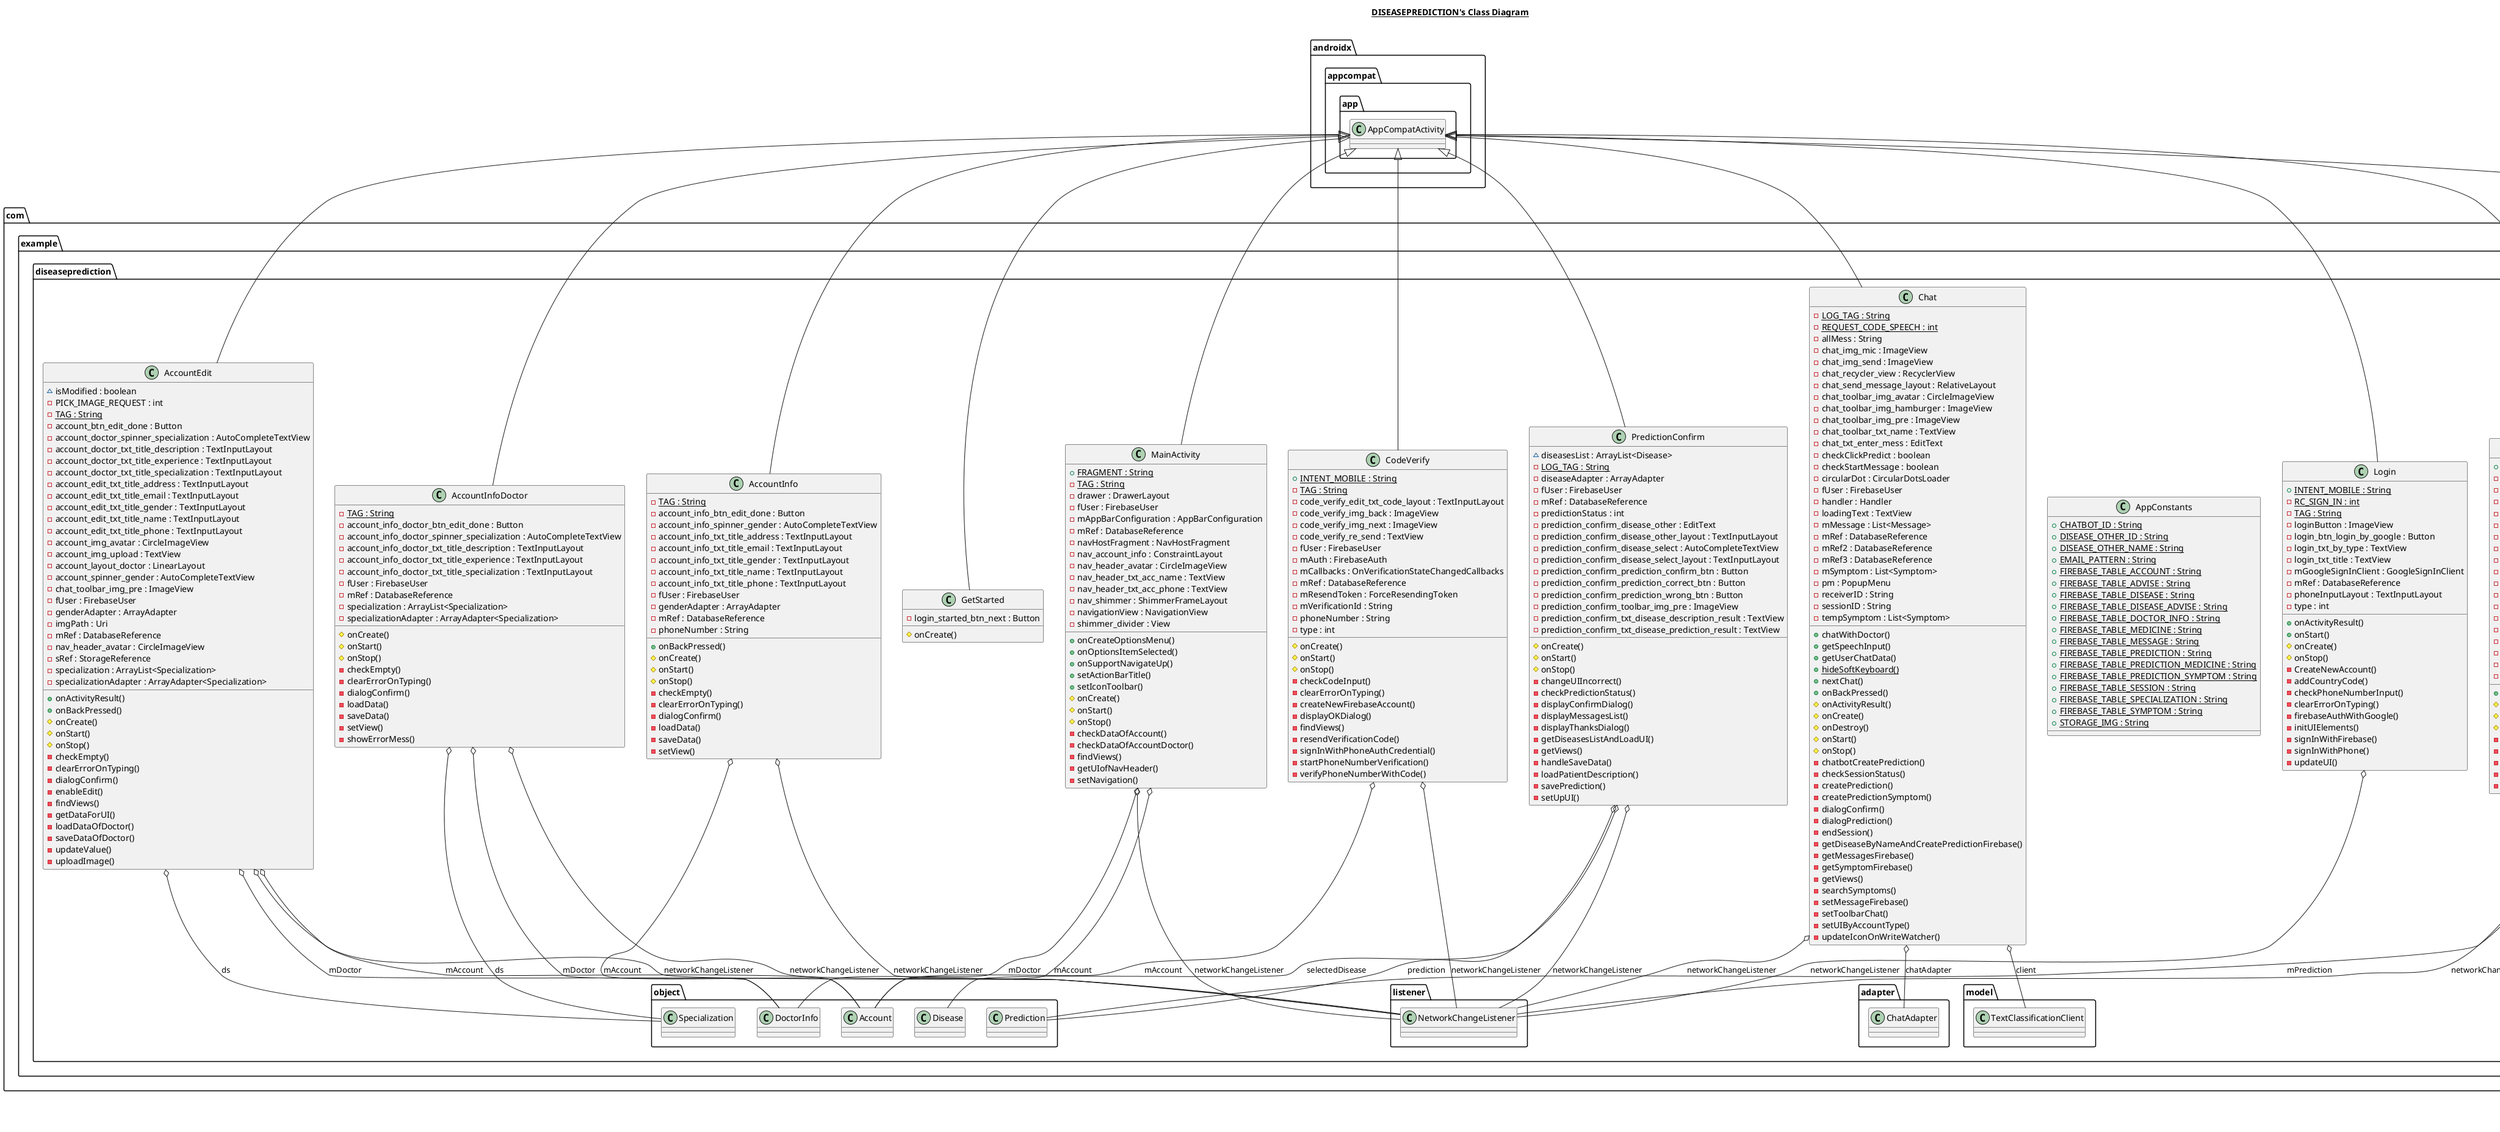 @startuml

title __DISEASEPREDICTION's Class Diagram__\n

  namespace com.example.diseaseprediction {
    class com.example.diseaseprediction.AccountEdit {
        ~ isModified : boolean
        - PICK_IMAGE_REQUEST : int
        {static} - TAG : String
        - account_btn_edit_done : Button
        - account_doctor_spinner_specialization : AutoCompleteTextView
        - account_doctor_txt_title_description : TextInputLayout
        - account_doctor_txt_title_experience : TextInputLayout
        - account_doctor_txt_title_specialization : TextInputLayout
        - account_edit_txt_title_address : TextInputLayout
        - account_edit_txt_title_email : TextInputLayout
        - account_edit_txt_title_gender : TextInputLayout
        - account_edit_txt_title_name : TextInputLayout
        - account_edit_txt_title_phone : TextInputLayout
        - account_img_avatar : CircleImageView
        - account_img_upload : TextView
        - account_layout_doctor : LinearLayout
        - account_spinner_gender : AutoCompleteTextView
        - chat_toolbar_img_pre : ImageView
        - fUser : FirebaseUser
        - genderAdapter : ArrayAdapter
        - imgPath : Uri
        - mRef : DatabaseReference
        - nav_header_avatar : CircleImageView
        - sRef : StorageReference
        - specialization : ArrayList<Specialization>
        - specializationAdapter : ArrayAdapter<Specialization>
        + onActivityResult()
        + onBackPressed()
        # onCreate()
        # onStart()
        # onStop()
        - checkEmpty()
        - clearErrorOnTyping()
        - dialogConfirm()
        - enableEdit()
        - findViews()
        - getDataForUI()
        - loadDataOfDoctor()
        - saveDataOfDoctor()
        - updateValue()
        - uploadImage()
    }
  }
  

  namespace com.example.diseaseprediction {
    class com.example.diseaseprediction.AccountInfo {
        {static} - TAG : String
        - account_info_btn_edit_done : Button
        - account_info_spinner_gender : AutoCompleteTextView
        - account_info_txt_title_address : TextInputLayout
        - account_info_txt_title_email : TextInputLayout
        - account_info_txt_title_gender : TextInputLayout
        - account_info_txt_title_name : TextInputLayout
        - account_info_txt_title_phone : TextInputLayout
        - fUser : FirebaseUser
        - genderAdapter : ArrayAdapter
        - mRef : DatabaseReference
        - phoneNumber : String
        + onBackPressed()
        # onCreate()
        # onStart()
        # onStop()
        - checkEmpty()
        - clearErrorOnTyping()
        - dialogConfirm()
        - loadData()
        - saveData()
        - setView()
    }
  }
  

  namespace com.example.diseaseprediction {
    class com.example.diseaseprediction.AccountInfoDoctor {
        {static} - TAG : String
        - account_info_doctor_btn_edit_done : Button
        - account_info_doctor_spinner_specialization : AutoCompleteTextView
        - account_info_doctor_txt_title_description : TextInputLayout
        - account_info_doctor_txt_title_experience : TextInputLayout
        - account_info_doctor_txt_title_specialization : TextInputLayout
        - fUser : FirebaseUser
        - mRef : DatabaseReference
        - specialization : ArrayList<Specialization>
        - specializationAdapter : ArrayAdapter<Specialization>
        # onCreate()
        # onStart()
        # onStop()
        - checkEmpty()
        - clearErrorOnTyping()
        - dialogConfirm()
        - loadData()
        - saveData()
        - setView()
        - showErrorMess()
    }
  }
  

  namespace com.example.diseaseprediction {
    class com.example.diseaseprediction.AppConstants {
        {static} + CHATBOT_ID : String
        {static} + DISEASE_OTHER_ID : String
        {static} + DISEASE_OTHER_NAME : String
        {static} + EMAIL_PATTERN : String
        {static} + FIREBASE_TABLE_ACCOUNT : String
        {static} + FIREBASE_TABLE_ADVISE : String
        {static} + FIREBASE_TABLE_DISEASE : String
        {static} + FIREBASE_TABLE_DISEASE_ADVISE : String
        {static} + FIREBASE_TABLE_DOCTOR_INFO : String
        {static} + FIREBASE_TABLE_MEDICINE : String
        {static} + FIREBASE_TABLE_MESSAGE : String
        {static} + FIREBASE_TABLE_PREDICTION : String
        {static} + FIREBASE_TABLE_PREDICTION_MEDICINE : String
        {static} + FIREBASE_TABLE_PREDICTION_SYMPTOM : String
        {static} + FIREBASE_TABLE_SESSION : String
        {static} + FIREBASE_TABLE_SPECIALIZATION : String
        {static} + FIREBASE_TABLE_SYMPTOM : String
        {static} + STORAGE_IMG : String
    }
  }
  

  namespace com.example.diseaseprediction {
    class com.example.diseaseprediction.Chat {
        {static} - LOG_TAG : String
        {static} - REQUEST_CODE_SPEECH : int
        - allMess : String
        - chat_img_mic : ImageView
        - chat_img_send : ImageView
        - chat_recycler_view : RecyclerView
        - chat_send_message_layout : RelativeLayout
        - chat_toolbar_img_avatar : CircleImageView
        - chat_toolbar_img_hamburger : ImageView
        - chat_toolbar_img_pre : ImageView
        - chat_toolbar_txt_name : TextView
        - chat_txt_enter_mess : EditText
        - checkClickPredict : boolean
        - checkStartMessage : boolean
        - circularDot : CircularDotsLoader
        - fUser : FirebaseUser
        - handler : Handler
        - loadingText : TextView
        - mMessage : List<Message>
        - mRef : DatabaseReference
        - mRef2 : DatabaseReference
        - mRef3 : DatabaseReference
        - mSymptom : List<Symptom>
        - pm : PopupMenu
        - receiverID : String
        - sessionID : String
        - tempSymptom : List<Symptom>
        + chatWithDoctor()
        + getSpeechInput()
        + getUserChatData()
        {static} + hideSoftKeyboard()
        + nextChat()
        + onBackPressed()
        # onActivityResult()
        # onCreate()
        # onDestroy()
        # onStart()
        # onStop()
        - chatbotCreatePrediction()
        - checkSessionStatus()
        - createPrediction()
        - createPredictionSymptom()
        - dialogConfirm()
        - dialogPrediction()
        - endSession()
        - getDiseaseByNameAndCreatePredictionFirebase()
        - getMessagesFirebase()
        - getSymptomFirebase()
        - getViews()
        - searchSymptoms()
        - setMessageFirebase()
        - setToolbarChat()
        - setUIByAccountType()
        - updateIconOnWriteWatcher()
    }
  }
  

  namespace com.example.diseaseprediction {
    class com.example.diseaseprediction.CodeVerify {
        {static} + INTENT_MOBILE : String
        {static} - TAG : String
        - code_verify_edit_txt_code_layout : TextInputLayout
        - code_verify_img_back : ImageView
        - code_verify_img_next : ImageView
        - code_verify_re_send : TextView
        - fUser : FirebaseUser
        - mAuth : FirebaseAuth
        - mCallbacks : OnVerificationStateChangedCallbacks
        - mRef : DatabaseReference
        - mResendToken : ForceResendingToken
        - mVerificationId : String
        - phoneNumber : String
        - type : int
        # onCreate()
        # onStart()
        # onStop()
        - checkCodeInput()
        - clearErrorOnTyping()
        - createNewFirebaseAccount()
        - displayOKDialog()
        - findViews()
        - resendVerificationCode()
        - signInWithPhoneAuthCredential()
        - startPhoneNumberVerification()
        - verifyPhoneNumberWithCode()
    }
  }
  

  namespace com.example.diseaseprediction {
    class com.example.diseaseprediction.GetStarted {
        - login_started_btn_next : Button
        # onCreate()
    }
  }
  

  namespace com.example.diseaseprediction {
    class com.example.diseaseprediction.Login {
        {static} + INTENT_MOBILE : String
        {static} - RC_SIGN_IN : int
        {static} - TAG : String
        - loginButton : ImageView
        - login_btn_login_by_google : Button
        - login_txt_by_type : TextView
        - login_txt_title : TextView
        - mGoogleSignInClient : GoogleSignInClient
        - mRef : DatabaseReference
        - phoneInputLayout : TextInputLayout
        - type : int
        + onActivityResult()
        + onStart()
        # onCreate()
        # onStop()
        - CreateNewAccount()
        - addCountryCode()
        - checkPhoneNumberInput()
        - clearErrorOnTyping()
        - firebaseAuthWithGoogle()
        - initUIElements()
        - signInWithFirebase()
        - signInWithPhone()
        - updateUI()
    }
  }
  

  namespace com.example.diseaseprediction {
    class com.example.diseaseprediction.MainActivity {
        {static} + FRAGMENT : String
        {static} - TAG : String
        - drawer : DrawerLayout
        - fUser : FirebaseUser
        - mAppBarConfiguration : AppBarConfiguration
        - mRef : DatabaseReference
        - navHostFragment : NavHostFragment
        - nav_account_info : ConstraintLayout
        - nav_header_avatar : CircleImageView
        - nav_header_txt_acc_name : TextView
        - nav_header_txt_acc_phone : TextView
        - nav_shimmer : ShimmerFrameLayout
        - navigationView : NavigationView
        - shimmer_divider : View
        + onCreateOptionsMenu()
        + onOptionsItemSelected()
        + onSupportNavigateUp()
        + setActionBarTitle()
        + setIconToolbar()
        # onCreate()
        # onStart()
        # onStop()
        - checkDataOfAccount()
        - checkDataOfAccountDoctor()
        - findViews()
        - getUIofNavHeader()
        - setNavigation()
    }
  }
  

  namespace com.example.diseaseprediction {
    class com.example.diseaseprediction.PredictionConfirm {
        ~ diseasesList : ArrayList<Disease>
        {static} - LOG_TAG : String
        - diseaseAdapter : ArrayAdapter
        - fUser : FirebaseUser
        - mRef : DatabaseReference
        - predictionStatus : int
        - prediction_confirm_disease_other : EditText
        - prediction_confirm_disease_other_layout : TextInputLayout
        - prediction_confirm_disease_select : AutoCompleteTextView
        - prediction_confirm_disease_select_layout : TextInputLayout
        - prediction_confirm_prediction_confirm_btn : Button
        - prediction_confirm_prediction_correct_btn : Button
        - prediction_confirm_prediction_wrong_btn : Button
        - prediction_confirm_toolbar_img_pre : ImageView
        - prediction_confirm_txt_disease_description_result : TextView
        - prediction_confirm_txt_disease_prediction_result : TextView
        # onCreate()
        # onStart()
        # onStop()
        - changeUIIncorrect()
        - checkPredictionStatus()
        - displayConfirmDialog()
        - displayMessagesList()
        - displayThanksDialog()
        - getDiseasesListAndLoadUI()
        - getViews()
        - handleSaveData()
        - loadPatientDescription()
        - savePrediction()
        - setUpUI()
    }
  }
  

  namespace com.example.diseaseprediction {
    class com.example.diseaseprediction.PredictionResult {
        {static} + INTENT_EXTRA_PREDICTION : String
        {static} - TAG : String
        - adviseAdapter : ArrayAdapter<String>
        - fUser : FirebaseUser
        - intent : Intent
        - mRef : DatabaseReference
        - mRef2 : DatabaseReference
        - prediction_btn_back : Button
        - prediction_btn_contact_doctor : Button
        - prediction_img_status : ImageView
        - prediction_layout_contact_doctor : LinearLayout
        - prediction_listview_advice_result : TextView
        - prediction_toolbar_img_pre : ImageView
        - prediction_txt_contact_doctor_click : TextView
        - prediction_txt_disease_description_result : TextView
        - prediction_txt_disease_result : TextView
        - prediction_txt_disease_title : TextView
        - prediction_txt_status : TextView
        - sessionID : String
        {static} + setListViewHeightBasedOnChildren()
        # onCreate()
        # onStart()
        # onStop()
        - createSessionWithCDoctor()
        - findView()
        - getAdviseList()
        - getDataToUI()
        - updateDoctorSessionInPrediction()
    }
  }
  

  namespace com.example.diseaseprediction {
    class com.example.diseaseprediction.testActivity {
        ~ firebaseUser : FirebaseUser
        ~ myRef : DatabaseReference
        {static} - REQUEST_CODE_SPEECH : int
        # onCreate()
        ~ addDataSymptom()
    }
  }
  

  com.example.diseaseprediction.AccountEdit -up-|> androidx.appcompat.app.AppCompatActivity
  com.example.diseaseprediction.AccountEdit o-- com.example.diseaseprediction.object.Specialization : ds
  com.example.diseaseprediction.AccountEdit o-- com.example.diseaseprediction.object.Account : mAccount
  com.example.diseaseprediction.AccountEdit o-- com.example.diseaseprediction.object.DoctorInfo : mDoctor
  com.example.diseaseprediction.AccountEdit o-- com.example.diseaseprediction.listener.NetworkChangeListener : networkChangeListener
  com.example.diseaseprediction.AccountInfo -up-|> androidx.appcompat.app.AppCompatActivity
  com.example.diseaseprediction.AccountInfo o-- com.example.diseaseprediction.object.Account : mAccount
  com.example.diseaseprediction.AccountInfo o-- com.example.diseaseprediction.listener.NetworkChangeListener : networkChangeListener
  com.example.diseaseprediction.AccountInfoDoctor -up-|> androidx.appcompat.app.AppCompatActivity
  com.example.diseaseprediction.AccountInfoDoctor o-- com.example.diseaseprediction.object.Specialization : ds
  com.example.diseaseprediction.AccountInfoDoctor o-- com.example.diseaseprediction.object.DoctorInfo : mDoctor
  com.example.diseaseprediction.AccountInfoDoctor o-- com.example.diseaseprediction.listener.NetworkChangeListener : networkChangeListener
  com.example.diseaseprediction.Chat -up-|> androidx.appcompat.app.AppCompatActivity
  com.example.diseaseprediction.Chat o-- com.example.diseaseprediction.adapter.ChatAdapter : chatAdapter
  com.example.diseaseprediction.Chat o-- com.example.diseaseprediction.model.TextClassificationClient : client
  com.example.diseaseprediction.Chat o-- com.example.diseaseprediction.listener.NetworkChangeListener : networkChangeListener
  com.example.diseaseprediction.CodeVerify -up-|> androidx.appcompat.app.AppCompatActivity
  com.example.diseaseprediction.CodeVerify o-- com.example.diseaseprediction.object.Account : mAccount
  com.example.diseaseprediction.CodeVerify o-- com.example.diseaseprediction.listener.NetworkChangeListener : networkChangeListener
  com.example.diseaseprediction.GetStarted -up-|> androidx.appcompat.app.AppCompatActivity
  com.example.diseaseprediction.Login -up-|> androidx.appcompat.app.AppCompatActivity
  com.example.diseaseprediction.Login o-- com.example.diseaseprediction.listener.NetworkChangeListener : networkChangeListener
  com.example.diseaseprediction.MainActivity -up-|> androidx.appcompat.app.AppCompatActivity
  com.example.diseaseprediction.MainActivity o-- com.example.diseaseprediction.object.Account : mAccount
  com.example.diseaseprediction.MainActivity o-- com.example.diseaseprediction.object.DoctorInfo : mDoctor
  com.example.diseaseprediction.MainActivity o-- com.example.diseaseprediction.listener.NetworkChangeListener : networkChangeListener
  com.example.diseaseprediction.PredictionConfirm -up-|> androidx.appcompat.app.AppCompatActivity
  com.example.diseaseprediction.PredictionConfirm o-- com.example.diseaseprediction.listener.NetworkChangeListener : networkChangeListener
  com.example.diseaseprediction.PredictionConfirm o-- com.example.diseaseprediction.object.Prediction : prediction
  com.example.diseaseprediction.PredictionConfirm o-- com.example.diseaseprediction.object.Disease : selectedDisease
  com.example.diseaseprediction.PredictionResult -up-|> androidx.appcompat.app.AppCompatActivity
  com.example.diseaseprediction.PredictionResult o-- com.example.diseaseprediction.object.Prediction : mPrediction
  com.example.diseaseprediction.PredictionResult o-- com.example.diseaseprediction.listener.NetworkChangeListener : networkChangeListener
  com.example.diseaseprediction.testActivity -up-|> androidx.appcompat.app.AppCompatActivity


right footer


PlantUML diagram generated by SketchIt! (https://bitbucket.org/pmesmeur/sketch.it)
For more information about this tool, please contact philippe.mesmeur@gmail.com
endfooter

@enduml
